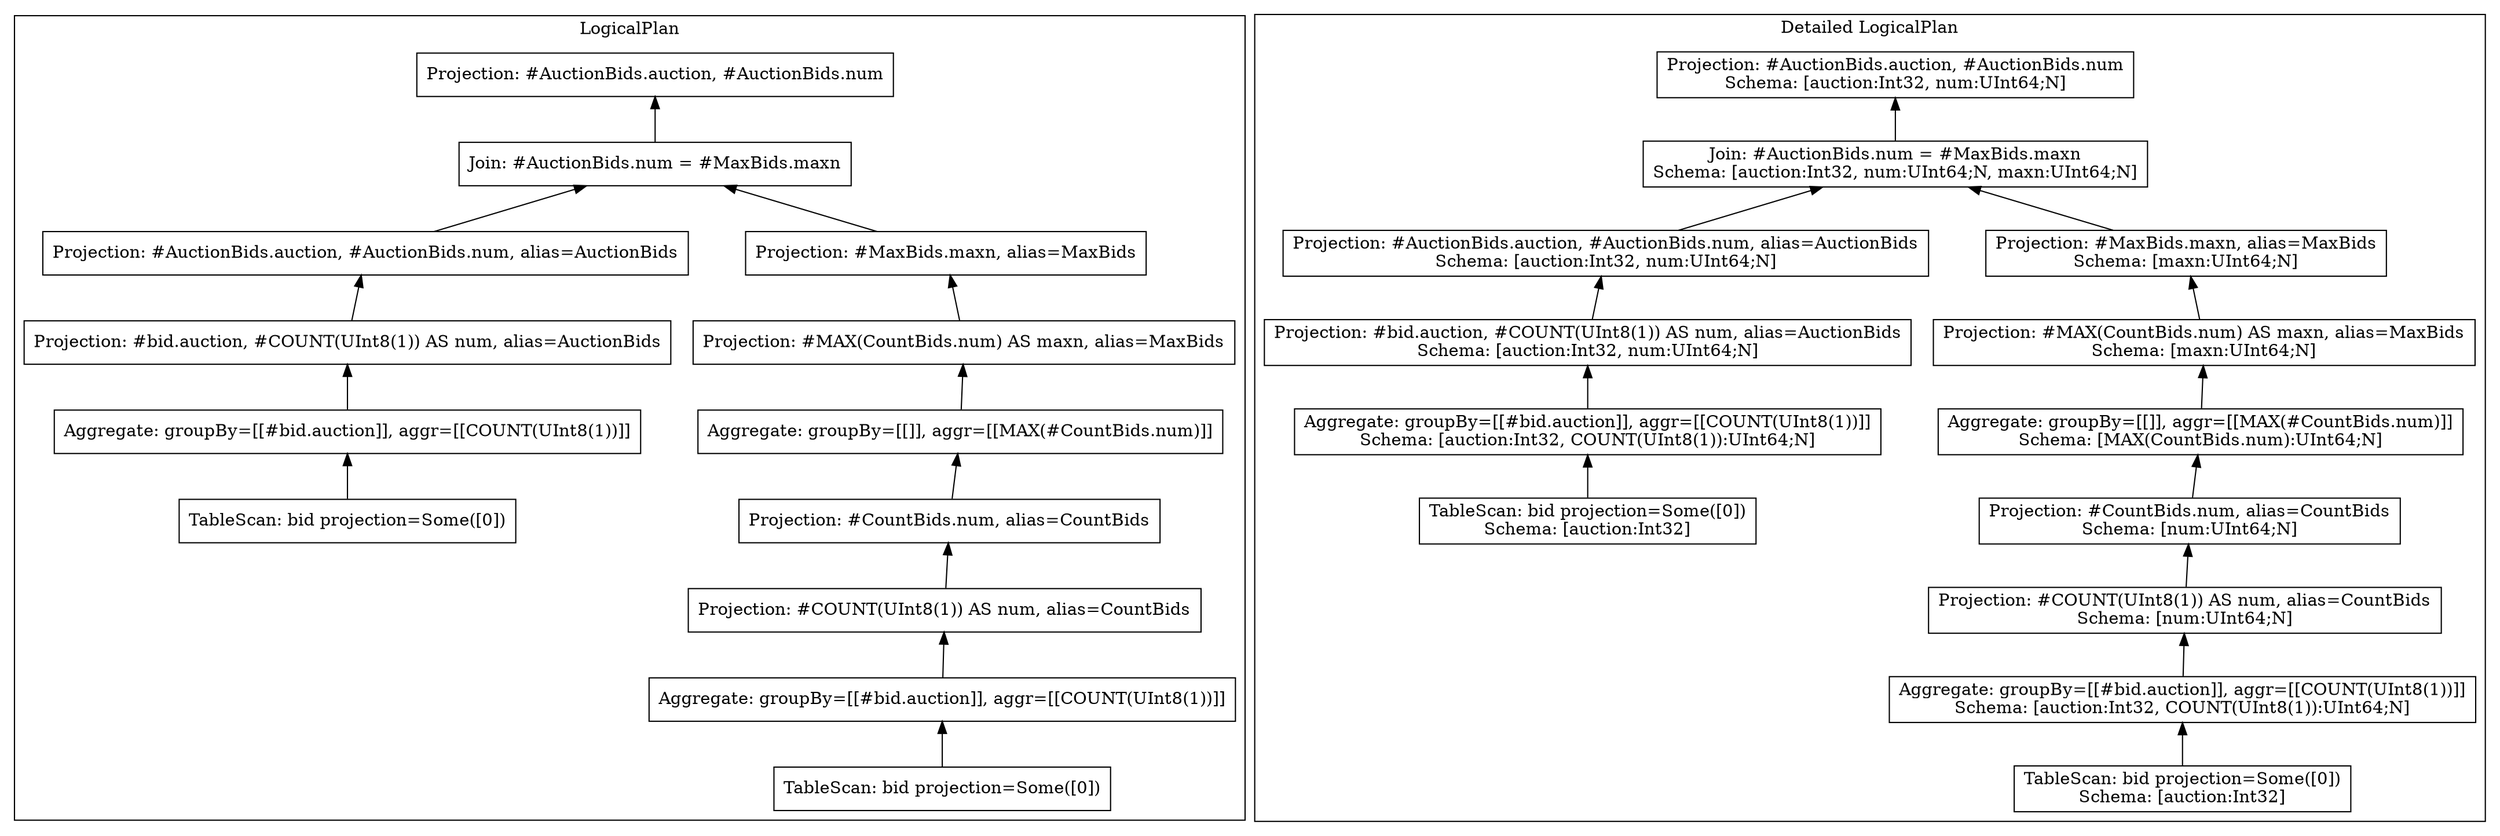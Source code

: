 // Begin DataFusion GraphViz Plan (see https://graphviz.org)
digraph {
  subgraph cluster_1
  {
    graph[label="LogicalPlan"]
    2[shape=box label="Projection: #AuctionBids.auction, #AuctionBids.num"]
    3[shape=box label="Join: #AuctionBids.num = #MaxBids.maxn"]
    2 -> 3 [arrowhead=none, arrowtail=normal, dir=back]
    4[shape=box label="Projection: #AuctionBids.auction, #AuctionBids.num, alias=AuctionBids"]
    3 -> 4 [arrowhead=none, arrowtail=normal, dir=back]
    5[shape=box label="Projection: #bid.auction, #COUNT(UInt8(1)) AS num, alias=AuctionBids"]
    4 -> 5 [arrowhead=none, arrowtail=normal, dir=back]
    6[shape=box label="Aggregate: groupBy=[[#bid.auction]], aggr=[[COUNT(UInt8(1))]]"]
    5 -> 6 [arrowhead=none, arrowtail=normal, dir=back]
    7[shape=box label="TableScan: bid projection=Some([0])"]
    6 -> 7 [arrowhead=none, arrowtail=normal, dir=back]
    8[shape=box label="Projection: #MaxBids.maxn, alias=MaxBids"]
    3 -> 8 [arrowhead=none, arrowtail=normal, dir=back]
    9[shape=box label="Projection: #MAX(CountBids.num) AS maxn, alias=MaxBids"]
    8 -> 9 [arrowhead=none, arrowtail=normal, dir=back]
    10[shape=box label="Aggregate: groupBy=[[]], aggr=[[MAX(#CountBids.num)]]"]
    9 -> 10 [arrowhead=none, arrowtail=normal, dir=back]
    11[shape=box label="Projection: #CountBids.num, alias=CountBids"]
    10 -> 11 [arrowhead=none, arrowtail=normal, dir=back]
    12[shape=box label="Projection: #COUNT(UInt8(1)) AS num, alias=CountBids"]
    11 -> 12 [arrowhead=none, arrowtail=normal, dir=back]
    13[shape=box label="Aggregate: groupBy=[[#bid.auction]], aggr=[[COUNT(UInt8(1))]]"]
    12 -> 13 [arrowhead=none, arrowtail=normal, dir=back]
    14[shape=box label="TableScan: bid projection=Some([0])"]
    13 -> 14 [arrowhead=none, arrowtail=normal, dir=back]
  }
  subgraph cluster_15
  {
    graph[label="Detailed LogicalPlan"]
    16[shape=box label="Projection: #AuctionBids.auction, #AuctionBids.num\nSchema: [auction:Int32, num:UInt64;N]"]
    17[shape=box label="Join: #AuctionBids.num = #MaxBids.maxn\nSchema: [auction:Int32, num:UInt64;N, maxn:UInt64;N]"]
    16 -> 17 [arrowhead=none, arrowtail=normal, dir=back]
    18[shape=box label="Projection: #AuctionBids.auction, #AuctionBids.num, alias=AuctionBids\nSchema: [auction:Int32, num:UInt64;N]"]
    17 -> 18 [arrowhead=none, arrowtail=normal, dir=back]
    19[shape=box label="Projection: #bid.auction, #COUNT(UInt8(1)) AS num, alias=AuctionBids\nSchema: [auction:Int32, num:UInt64;N]"]
    18 -> 19 [arrowhead=none, arrowtail=normal, dir=back]
    20[shape=box label="Aggregate: groupBy=[[#bid.auction]], aggr=[[COUNT(UInt8(1))]]\nSchema: [auction:Int32, COUNT(UInt8(1)):UInt64;N]"]
    19 -> 20 [arrowhead=none, arrowtail=normal, dir=back]
    21[shape=box label="TableScan: bid projection=Some([0])\nSchema: [auction:Int32]"]
    20 -> 21 [arrowhead=none, arrowtail=normal, dir=back]
    22[shape=box label="Projection: #MaxBids.maxn, alias=MaxBids\nSchema: [maxn:UInt64;N]"]
    17 -> 22 [arrowhead=none, arrowtail=normal, dir=back]
    23[shape=box label="Projection: #MAX(CountBids.num) AS maxn, alias=MaxBids\nSchema: [maxn:UInt64;N]"]
    22 -> 23 [arrowhead=none, arrowtail=normal, dir=back]
    24[shape=box label="Aggregate: groupBy=[[]], aggr=[[MAX(#CountBids.num)]]\nSchema: [MAX(CountBids.num):UInt64;N]"]
    23 -> 24 [arrowhead=none, arrowtail=normal, dir=back]
    25[shape=box label="Projection: #CountBids.num, alias=CountBids\nSchema: [num:UInt64;N]"]
    24 -> 25 [arrowhead=none, arrowtail=normal, dir=back]
    26[shape=box label="Projection: #COUNT(UInt8(1)) AS num, alias=CountBids\nSchema: [num:UInt64;N]"]
    25 -> 26 [arrowhead=none, arrowtail=normal, dir=back]
    27[shape=box label="Aggregate: groupBy=[[#bid.auction]], aggr=[[COUNT(UInt8(1))]]\nSchema: [auction:Int32, COUNT(UInt8(1)):UInt64;N]"]
    26 -> 27 [arrowhead=none, arrowtail=normal, dir=back]
    28[shape=box label="TableScan: bid projection=Some([0])\nSchema: [auction:Int32]"]
    27 -> 28 [arrowhead=none, arrowtail=normal, dir=back]
  }
}
// End DataFusion GraphViz Plan
